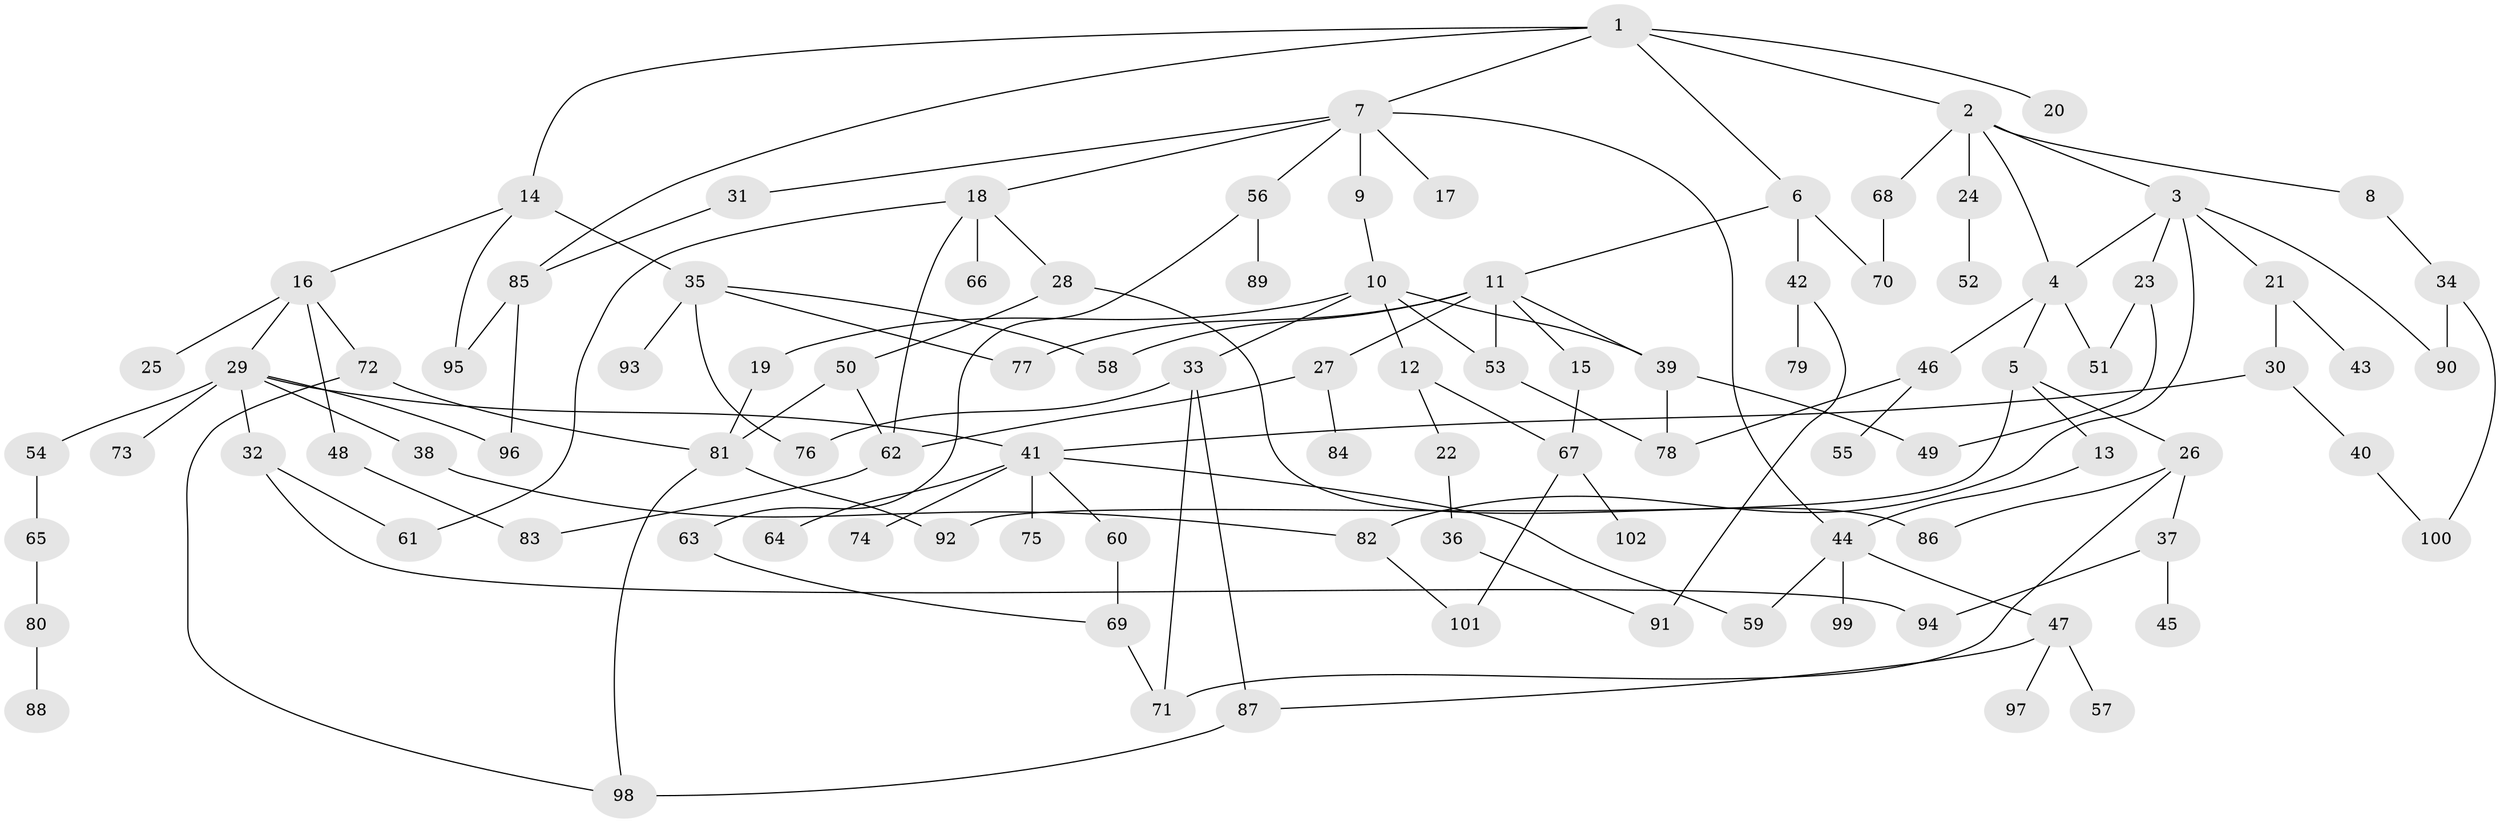 // coarse degree distribution, {2: 0.21951219512195122, 6: 0.0975609756097561, 5: 0.0975609756097561, 4: 0.24390243902439024, 7: 0.024390243902439025, 3: 0.24390243902439024, 1: 0.07317073170731707}
// Generated by graph-tools (version 1.1) at 2025/36/03/04/25 23:36:09]
// undirected, 102 vertices, 139 edges
graph export_dot {
  node [color=gray90,style=filled];
  1;
  2;
  3;
  4;
  5;
  6;
  7;
  8;
  9;
  10;
  11;
  12;
  13;
  14;
  15;
  16;
  17;
  18;
  19;
  20;
  21;
  22;
  23;
  24;
  25;
  26;
  27;
  28;
  29;
  30;
  31;
  32;
  33;
  34;
  35;
  36;
  37;
  38;
  39;
  40;
  41;
  42;
  43;
  44;
  45;
  46;
  47;
  48;
  49;
  50;
  51;
  52;
  53;
  54;
  55;
  56;
  57;
  58;
  59;
  60;
  61;
  62;
  63;
  64;
  65;
  66;
  67;
  68;
  69;
  70;
  71;
  72;
  73;
  74;
  75;
  76;
  77;
  78;
  79;
  80;
  81;
  82;
  83;
  84;
  85;
  86;
  87;
  88;
  89;
  90;
  91;
  92;
  93;
  94;
  95;
  96;
  97;
  98;
  99;
  100;
  101;
  102;
  1 -- 2;
  1 -- 6;
  1 -- 7;
  1 -- 14;
  1 -- 20;
  1 -- 85;
  2 -- 3;
  2 -- 4;
  2 -- 8;
  2 -- 24;
  2 -- 68;
  3 -- 21;
  3 -- 23;
  3 -- 4;
  3 -- 82;
  3 -- 90;
  4 -- 5;
  4 -- 46;
  4 -- 51;
  5 -- 13;
  5 -- 26;
  5 -- 92;
  6 -- 11;
  6 -- 42;
  6 -- 70;
  7 -- 9;
  7 -- 17;
  7 -- 18;
  7 -- 31;
  7 -- 44;
  7 -- 56;
  8 -- 34;
  9 -- 10;
  10 -- 12;
  10 -- 19;
  10 -- 33;
  10 -- 39;
  10 -- 53;
  11 -- 15;
  11 -- 27;
  11 -- 39;
  11 -- 53;
  11 -- 58;
  11 -- 77;
  12 -- 22;
  12 -- 67;
  13 -- 44;
  14 -- 16;
  14 -- 35;
  14 -- 95;
  15 -- 67;
  16 -- 25;
  16 -- 29;
  16 -- 48;
  16 -- 72;
  18 -- 28;
  18 -- 61;
  18 -- 62;
  18 -- 66;
  19 -- 81;
  21 -- 30;
  21 -- 43;
  22 -- 36;
  23 -- 49;
  23 -- 51;
  24 -- 52;
  26 -- 37;
  26 -- 86;
  26 -- 71;
  27 -- 84;
  27 -- 62;
  28 -- 50;
  28 -- 86;
  29 -- 32;
  29 -- 38;
  29 -- 41;
  29 -- 54;
  29 -- 73;
  29 -- 96;
  30 -- 40;
  30 -- 41;
  31 -- 85;
  32 -- 94;
  32 -- 61;
  33 -- 76;
  33 -- 87;
  33 -- 71;
  34 -- 90;
  34 -- 100;
  35 -- 93;
  35 -- 77;
  35 -- 76;
  35 -- 58;
  36 -- 91;
  37 -- 45;
  37 -- 94;
  38 -- 82;
  39 -- 49;
  39 -- 78;
  40 -- 100;
  41 -- 60;
  41 -- 64;
  41 -- 74;
  41 -- 75;
  41 -- 59;
  42 -- 79;
  42 -- 91;
  44 -- 47;
  44 -- 59;
  44 -- 99;
  46 -- 55;
  46 -- 78;
  47 -- 57;
  47 -- 87;
  47 -- 97;
  48 -- 83;
  50 -- 62;
  50 -- 81;
  53 -- 78;
  54 -- 65;
  56 -- 63;
  56 -- 89;
  60 -- 69;
  62 -- 83;
  63 -- 69;
  65 -- 80;
  67 -- 102;
  67 -- 101;
  68 -- 70;
  69 -- 71;
  72 -- 98;
  72 -- 81;
  80 -- 88;
  81 -- 92;
  81 -- 98;
  82 -- 101;
  85 -- 95;
  85 -- 96;
  87 -- 98;
}
